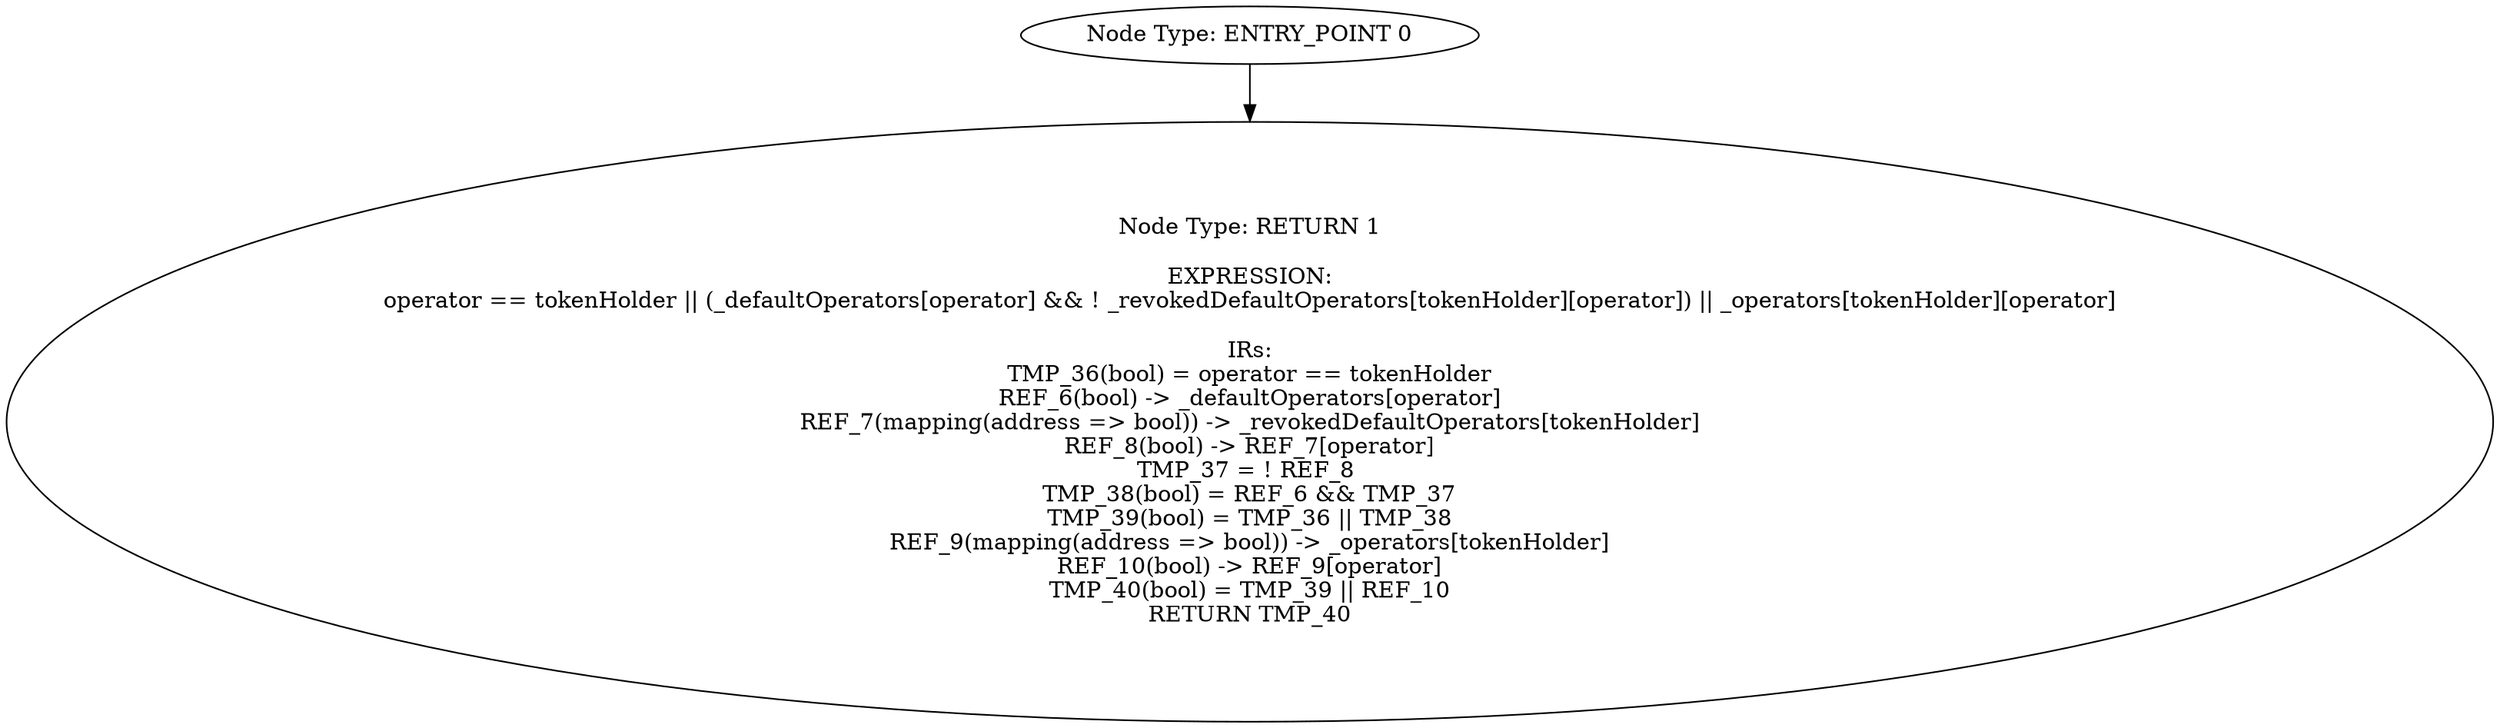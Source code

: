digraph{
0[label="Node Type: ENTRY_POINT 0
"];
0->1;
1[label="Node Type: RETURN 1

EXPRESSION:
operator == tokenHolder || (_defaultOperators[operator] && ! _revokedDefaultOperators[tokenHolder][operator]) || _operators[tokenHolder][operator]

IRs:
TMP_36(bool) = operator == tokenHolder
REF_6(bool) -> _defaultOperators[operator]
REF_7(mapping(address => bool)) -> _revokedDefaultOperators[tokenHolder]
REF_8(bool) -> REF_7[operator]
TMP_37 = ! REF_8 
TMP_38(bool) = REF_6 && TMP_37
TMP_39(bool) = TMP_36 || TMP_38
REF_9(mapping(address => bool)) -> _operators[tokenHolder]
REF_10(bool) -> REF_9[operator]
TMP_40(bool) = TMP_39 || REF_10
RETURN TMP_40"];
}
